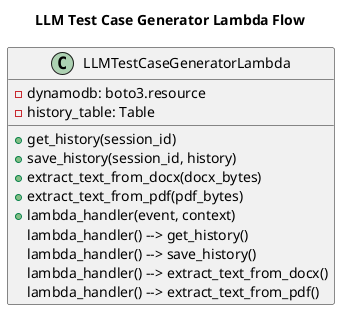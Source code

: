 @startuml LLMTestCaseGenerator
title LLM Test Case Generator Lambda Flow
class LLMTestCaseGeneratorLambda {
    - dynamodb: boto3.resource
    - history_table: Table
    + get_history(session_id)
    + save_history(session_id, history)
    + extract_text_from_docx(docx_bytes)
    + extract_text_from_pdf(pdf_bytes)
    + lambda_handler(event, context)
}

LLMTestCaseGeneratorLambda : lambda_handler() --> get_history()
LLMTestCaseGeneratorLambda : lambda_handler() --> save_history()
LLMTestCaseGeneratorLambda : lambda_handler() --> extract_text_from_docx()
LLMTestCaseGeneratorLambda : lambda_handler() --> extract_text_from_pdf()
@enduml